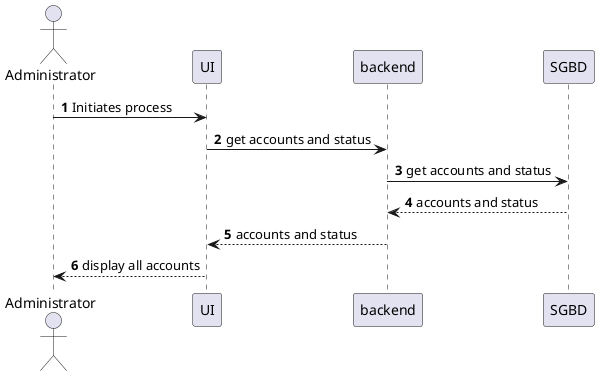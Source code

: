 @startuml
'https://plantuml.com/sequence-diagram

autonumber

autonumber
actor Administrator as admin
participant UI as ui
participant backend as bck
participant "SGBD" as db


admin-> ui : Initiates process
ui-> bck : get accounts and status
bck -> db : get accounts and status
db --> bck : accounts and status
bck--> ui : accounts and status
ui --> admin : display all accounts



@enduml